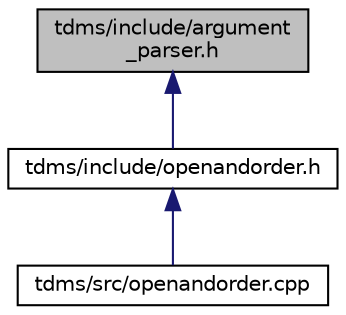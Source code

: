 digraph "tdms/include/argument_parser.h"
{
 // LATEX_PDF_SIZE
  edge [fontname="Helvetica",fontsize="10",labelfontname="Helvetica",labelfontsize="10"];
  node [fontname="Helvetica",fontsize="10",shape=record];
  Node1 [label="tdms/include/argument\l_parser.h",height=0.2,width=0.4,color="black", fillcolor="grey75", style="filled", fontcolor="black",tooltip="Parse the command line options."];
  Node1 -> Node2 [dir="back",color="midnightblue",fontsize="10",style="solid",fontname="Helvetica"];
  Node2 [label="tdms/include/openandorder.h",height=0.2,width=0.4,color="black", fillcolor="white", style="filled",URL="$openandorder_8h.html",tooltip="Launch TDMS and file IO."];
  Node2 -> Node3 [dir="back",color="midnightblue",fontsize="10",style="solid",fontname="Helvetica"];
  Node3 [label="tdms/src/openandorder.cpp",height=0.2,width=0.4,color="black", fillcolor="white", style="filled",URL="$openandorder_8cpp.html",tooltip="Launch and file IO."];
}
